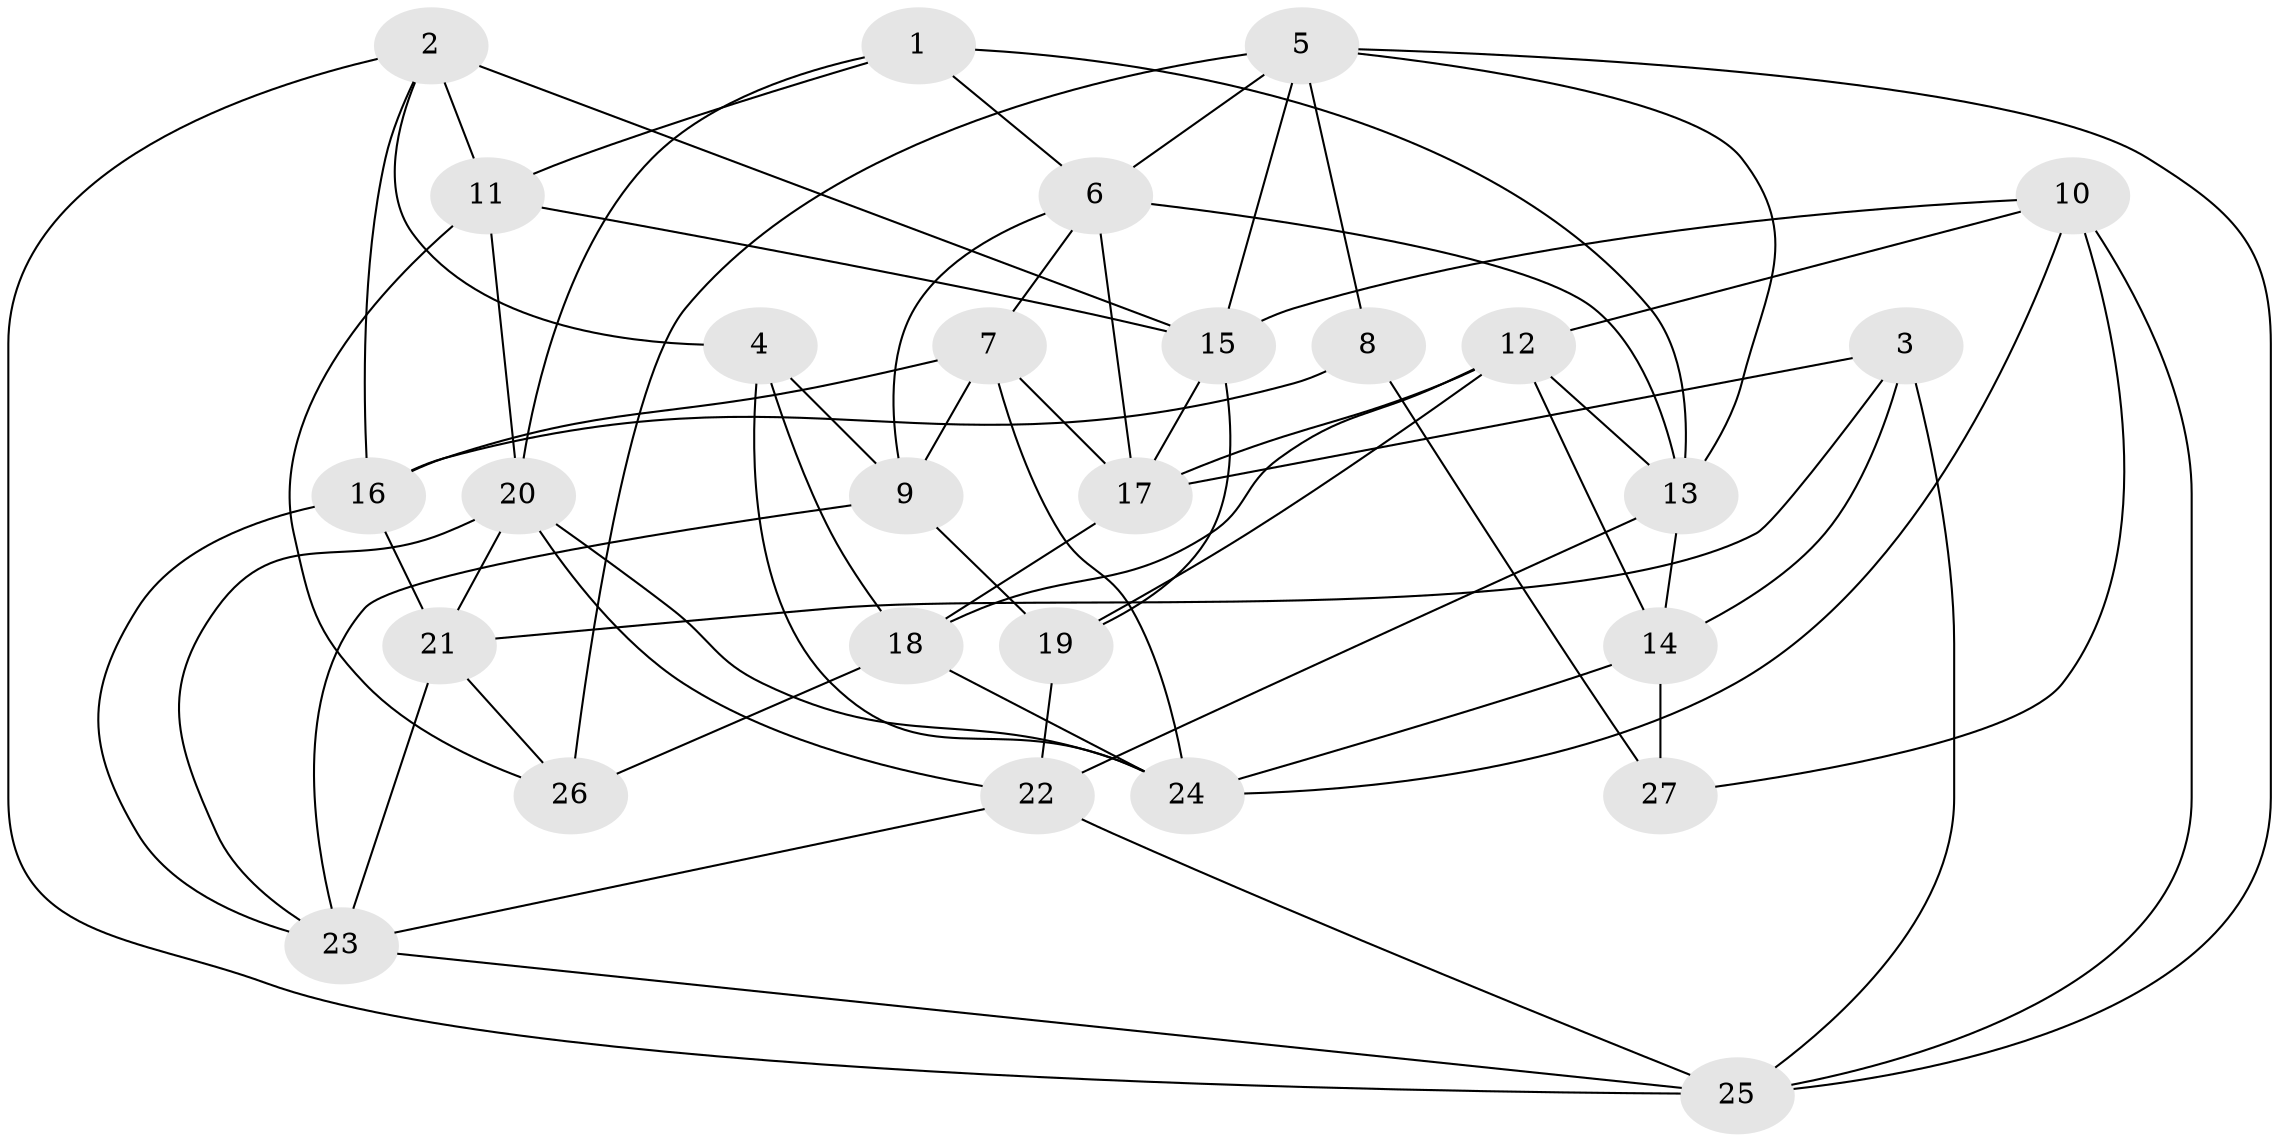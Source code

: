 // original degree distribution, {4: 1.0}
// Generated by graph-tools (version 1.1) at 2025/03/03/09/25 03:03:07]
// undirected, 27 vertices, 68 edges
graph export_dot {
graph [start="1"]
  node [color=gray90,style=filled];
  1;
  2;
  3;
  4;
  5;
  6;
  7;
  8;
  9;
  10;
  11;
  12;
  13;
  14;
  15;
  16;
  17;
  18;
  19;
  20;
  21;
  22;
  23;
  24;
  25;
  26;
  27;
  1 -- 6 [weight=1.0];
  1 -- 11 [weight=1.0];
  1 -- 13 [weight=1.0];
  1 -- 20 [weight=1.0];
  2 -- 4 [weight=1.0];
  2 -- 11 [weight=2.0];
  2 -- 15 [weight=1.0];
  2 -- 16 [weight=1.0];
  2 -- 25 [weight=1.0];
  3 -- 14 [weight=1.0];
  3 -- 17 [weight=1.0];
  3 -- 21 [weight=1.0];
  3 -- 25 [weight=1.0];
  4 -- 9 [weight=1.0];
  4 -- 18 [weight=1.0];
  4 -- 24 [weight=1.0];
  5 -- 6 [weight=1.0];
  5 -- 8 [weight=1.0];
  5 -- 13 [weight=1.0];
  5 -- 15 [weight=1.0];
  5 -- 25 [weight=1.0];
  5 -- 26 [weight=1.0];
  6 -- 7 [weight=1.0];
  6 -- 9 [weight=1.0];
  6 -- 13 [weight=1.0];
  6 -- 17 [weight=1.0];
  7 -- 9 [weight=1.0];
  7 -- 16 [weight=2.0];
  7 -- 17 [weight=1.0];
  7 -- 24 [weight=1.0];
  8 -- 16 [weight=1.0];
  8 -- 27 [weight=2.0];
  9 -- 19 [weight=2.0];
  9 -- 23 [weight=1.0];
  10 -- 12 [weight=1.0];
  10 -- 15 [weight=1.0];
  10 -- 24 [weight=1.0];
  10 -- 25 [weight=1.0];
  10 -- 27 [weight=2.0];
  11 -- 15 [weight=1.0];
  11 -- 20 [weight=1.0];
  11 -- 26 [weight=1.0];
  12 -- 13 [weight=1.0];
  12 -- 14 [weight=1.0];
  12 -- 17 [weight=1.0];
  12 -- 18 [weight=1.0];
  12 -- 19 [weight=1.0];
  13 -- 14 [weight=1.0];
  13 -- 22 [weight=1.0];
  14 -- 24 [weight=1.0];
  14 -- 27 [weight=2.0];
  15 -- 17 [weight=1.0];
  15 -- 19 [weight=1.0];
  16 -- 21 [weight=1.0];
  16 -- 23 [weight=1.0];
  17 -- 18 [weight=1.0];
  18 -- 24 [weight=1.0];
  18 -- 26 [weight=2.0];
  19 -- 22 [weight=2.0];
  20 -- 21 [weight=1.0];
  20 -- 22 [weight=1.0];
  20 -- 23 [weight=1.0];
  20 -- 24 [weight=1.0];
  21 -- 23 [weight=1.0];
  21 -- 26 [weight=2.0];
  22 -- 23 [weight=1.0];
  22 -- 25 [weight=1.0];
  23 -- 25 [weight=1.0];
}
